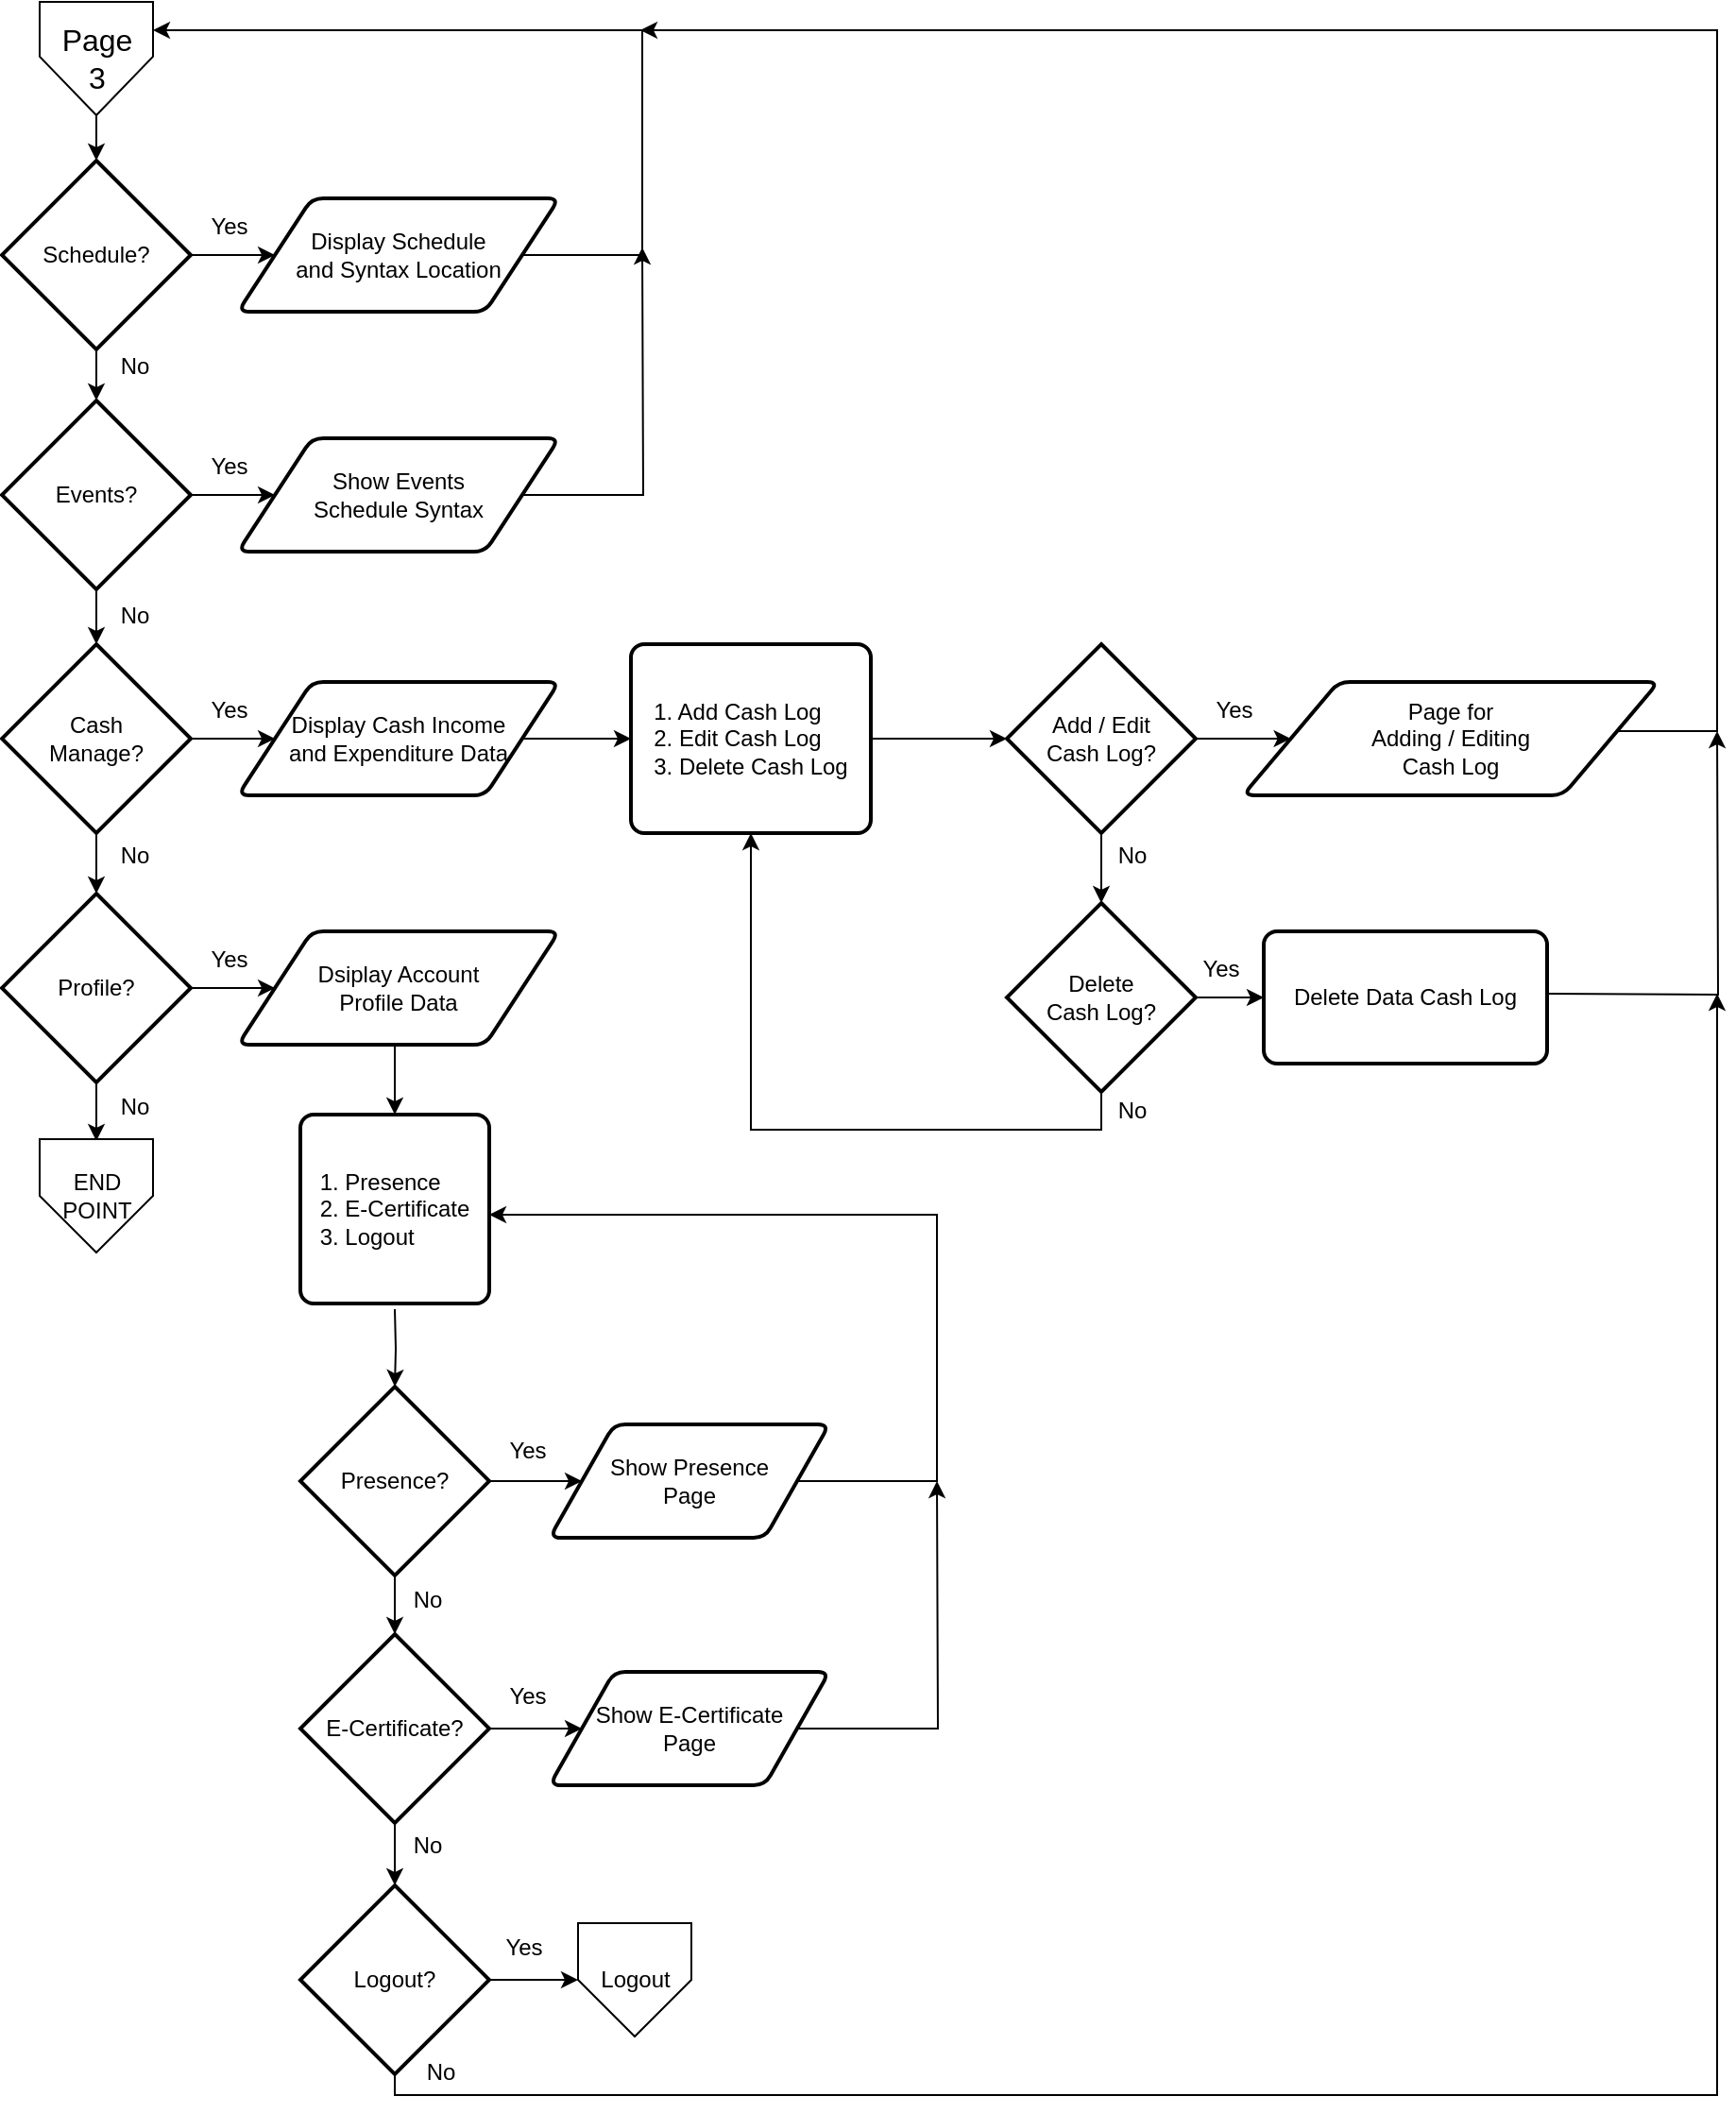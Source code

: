 <mxfile version="24.7.6">
  <diagram name="Page-1" id="k1L-fH-aqej1xiUDdUSh">
    <mxGraphModel dx="1050" dy="611" grid="1" gridSize="10" guides="1" tooltips="1" connect="1" arrows="1" fold="1" page="1" pageScale="1" pageWidth="1169" pageHeight="1654" math="0" shadow="0">
      <root>
        <mxCell id="0" />
        <mxCell id="1" parent="0" />
        <mxCell id="XSzMCote4gQr-xo7A_UP-1" value="&lt;font style=&quot;font-size: 16px;&quot;&gt;Page&lt;/font&gt;&lt;div&gt;&lt;span style=&quot;font-size: 16px;&quot;&gt;3&lt;/span&gt;&lt;/div&gt;" style="verticalLabelPosition=middle;verticalAlign=middle;html=1;shape=offPageConnector;rounded=0;size=0.517;labelPosition=center;align=center;" parent="1" vertex="1">
          <mxGeometry x="147" y="272" width="60" height="60" as="geometry" />
        </mxCell>
        <mxCell id="XSzMCote4gQr-xo7A_UP-2" style="edgeStyle=orthogonalEdgeStyle;rounded=0;orthogonalLoop=1;jettySize=auto;html=1;exitX=1;exitY=0.5;exitDx=0;exitDy=0;exitPerimeter=0;entryX=0;entryY=0.5;entryDx=0;entryDy=0;" parent="1" source="XSzMCote4gQr-xo7A_UP-3" target="XSzMCote4gQr-xo7A_UP-15" edge="1">
          <mxGeometry relative="1" as="geometry" />
        </mxCell>
        <mxCell id="XSzMCote4gQr-xo7A_UP-3" value="Schedule?" style="strokeWidth=2;html=1;shape=mxgraph.flowchart.decision;whiteSpace=wrap;" parent="1" vertex="1">
          <mxGeometry x="127" y="356" width="100" height="100" as="geometry" />
        </mxCell>
        <mxCell id="XSzMCote4gQr-xo7A_UP-4" style="edgeStyle=orthogonalEdgeStyle;rounded=0;orthogonalLoop=1;jettySize=auto;html=1;exitX=0.5;exitY=1;exitDx=0;exitDy=0;entryX=0.5;entryY=0;entryDx=0;entryDy=0;entryPerimeter=0;" parent="1" source="XSzMCote4gQr-xo7A_UP-1" target="XSzMCote4gQr-xo7A_UP-3" edge="1">
          <mxGeometry relative="1" as="geometry" />
        </mxCell>
        <mxCell id="XSzMCote4gQr-xo7A_UP-5" style="edgeStyle=orthogonalEdgeStyle;rounded=0;orthogonalLoop=1;jettySize=auto;html=1;exitX=1;exitY=0.5;exitDx=0;exitDy=0;exitPerimeter=0;entryX=0;entryY=0.5;entryDx=0;entryDy=0;" parent="1" source="XSzMCote4gQr-xo7A_UP-6" target="XSzMCote4gQr-xo7A_UP-17" edge="1">
          <mxGeometry relative="1" as="geometry" />
        </mxCell>
        <mxCell id="XSzMCote4gQr-xo7A_UP-44" value="" style="edgeStyle=orthogonalEdgeStyle;rounded=0;orthogonalLoop=1;jettySize=auto;html=1;" parent="1" source="XSzMCote4gQr-xo7A_UP-6" target="XSzMCote4gQr-xo7A_UP-43" edge="1">
          <mxGeometry relative="1" as="geometry" />
        </mxCell>
        <mxCell id="XSzMCote4gQr-xo7A_UP-6" value="Events?" style="strokeWidth=2;html=1;shape=mxgraph.flowchart.decision;whiteSpace=wrap;" parent="1" vertex="1">
          <mxGeometry x="127" y="483" width="100" height="100" as="geometry" />
        </mxCell>
        <mxCell id="XSzMCote4gQr-xo7A_UP-7" style="edgeStyle=orthogonalEdgeStyle;rounded=0;orthogonalLoop=1;jettySize=auto;html=1;exitX=0.5;exitY=1;exitDx=0;exitDy=0;exitPerimeter=0;entryX=0.5;entryY=0;entryDx=0;entryDy=0;entryPerimeter=0;" parent="1" source="XSzMCote4gQr-xo7A_UP-3" target="XSzMCote4gQr-xo7A_UP-6" edge="1">
          <mxGeometry relative="1" as="geometry" />
        </mxCell>
        <mxCell id="XSzMCote4gQr-xo7A_UP-8" value="" style="edgeStyle=orthogonalEdgeStyle;rounded=0;orthogonalLoop=1;jettySize=auto;html=1;" parent="1" source="XSzMCote4gQr-xo7A_UP-10" target="XSzMCote4gQr-xo7A_UP-19" edge="1">
          <mxGeometry relative="1" as="geometry" />
        </mxCell>
        <mxCell id="XSzMCote4gQr-xo7A_UP-9" value="" style="edgeStyle=orthogonalEdgeStyle;rounded=0;orthogonalLoop=1;jettySize=auto;html=1;" parent="1" source="XSzMCote4gQr-xo7A_UP-10" edge="1">
          <mxGeometry relative="1" as="geometry">
            <mxPoint x="177" y="875" as="targetPoint" />
          </mxGeometry>
        </mxCell>
        <mxCell id="XSzMCote4gQr-xo7A_UP-10" value="Profile?" style="strokeWidth=2;html=1;shape=mxgraph.flowchart.decision;whiteSpace=wrap;" parent="1" vertex="1">
          <mxGeometry x="127" y="744" width="100" height="100" as="geometry" />
        </mxCell>
        <mxCell id="XSzMCote4gQr-xo7A_UP-12" value="No" style="text;html=1;align=center;verticalAlign=middle;resizable=0;points=[];autosize=1;strokeColor=none;fillColor=none;" parent="1" vertex="1">
          <mxGeometry x="177" y="450" width="40" height="30" as="geometry" />
        </mxCell>
        <mxCell id="XSzMCote4gQr-xo7A_UP-14" style="edgeStyle=orthogonalEdgeStyle;rounded=0;orthogonalLoop=1;jettySize=auto;html=1;exitX=1;exitY=0.5;exitDx=0;exitDy=0;entryX=1;entryY=0.25;entryDx=0;entryDy=0;" parent="1" source="XSzMCote4gQr-xo7A_UP-15" target="XSzMCote4gQr-xo7A_UP-1" edge="1">
          <mxGeometry relative="1" as="geometry">
            <mxPoint x="466" y="292" as="targetPoint" />
            <Array as="points">
              <mxPoint x="466" y="406" />
              <mxPoint x="466" y="287" />
            </Array>
          </mxGeometry>
        </mxCell>
        <mxCell id="XSzMCote4gQr-xo7A_UP-15" value="Display Schedule&lt;div&gt;and Syntax Location&lt;/div&gt;" style="shape=parallelogram;html=1;strokeWidth=2;perimeter=parallelogramPerimeter;whiteSpace=wrap;rounded=1;arcSize=12;size=0.23;" parent="1" vertex="1">
          <mxGeometry x="252" y="376" width="170" height="60" as="geometry" />
        </mxCell>
        <mxCell id="XSzMCote4gQr-xo7A_UP-16" style="edgeStyle=orthogonalEdgeStyle;rounded=0;orthogonalLoop=1;jettySize=auto;html=1;exitX=1;exitY=0.5;exitDx=0;exitDy=0;" parent="1" source="XSzMCote4gQr-xo7A_UP-17" edge="1">
          <mxGeometry relative="1" as="geometry">
            <mxPoint x="466" y="402" as="targetPoint" />
          </mxGeometry>
        </mxCell>
        <mxCell id="XSzMCote4gQr-xo7A_UP-17" value="Show Events&lt;div&gt;Schedule Syntax&lt;/div&gt;" style="shape=parallelogram;html=1;strokeWidth=2;perimeter=parallelogramPerimeter;whiteSpace=wrap;rounded=1;arcSize=12;size=0.23;" parent="1" vertex="1">
          <mxGeometry x="252" y="503" width="170" height="60" as="geometry" />
        </mxCell>
        <mxCell id="XSzMCote4gQr-xo7A_UP-58" style="edgeStyle=orthogonalEdgeStyle;rounded=0;orthogonalLoop=1;jettySize=auto;html=1;exitX=0.5;exitY=1;exitDx=0;exitDy=0;entryX=0.5;entryY=0;entryDx=0;entryDy=0;" parent="1" source="XSzMCote4gQr-xo7A_UP-19" target="XSzMCote4gQr-xo7A_UP-22" edge="1">
          <mxGeometry relative="1" as="geometry" />
        </mxCell>
        <mxCell id="XSzMCote4gQr-xo7A_UP-19" value="Dsiplay Account&lt;div&gt;Profile Data&lt;/div&gt;" style="shape=parallelogram;html=1;strokeWidth=2;perimeter=parallelogramPerimeter;whiteSpace=wrap;rounded=1;arcSize=12;size=0.23;" parent="1" vertex="1">
          <mxGeometry x="252" y="764" width="170" height="60" as="geometry" />
        </mxCell>
        <mxCell id="XSzMCote4gQr-xo7A_UP-21" value="" style="edgeStyle=orthogonalEdgeStyle;rounded=0;orthogonalLoop=1;jettySize=auto;html=1;" parent="1" target="XSzMCote4gQr-xo7A_UP-25" edge="1">
          <mxGeometry relative="1" as="geometry">
            <mxPoint x="335" y="964" as="sourcePoint" />
          </mxGeometry>
        </mxCell>
        <mxCell id="XSzMCote4gQr-xo7A_UP-22" value="&lt;div style=&quot;text-align: justify;&quot;&gt;&lt;span style=&quot;background-color: initial;&quot;&gt;1. Presence&lt;/span&gt;&lt;/div&gt;&lt;div style=&quot;text-align: justify;&quot;&gt;2. E-Certificate&lt;/div&gt;&lt;div style=&quot;text-align: justify;&quot;&gt;3. Logout&lt;/div&gt;" style="rounded=1;whiteSpace=wrap;html=1;absoluteArcSize=1;arcSize=14;strokeWidth=2;" parent="1" vertex="1">
          <mxGeometry x="285" y="861" width="100" height="100" as="geometry" />
        </mxCell>
        <mxCell id="XSzMCote4gQr-xo7A_UP-23" value="" style="edgeStyle=orthogonalEdgeStyle;rounded=0;orthogonalLoop=1;jettySize=auto;html=1;" parent="1" source="XSzMCote4gQr-xo7A_UP-25" target="XSzMCote4gQr-xo7A_UP-27" edge="1">
          <mxGeometry relative="1" as="geometry" />
        </mxCell>
        <mxCell id="XSzMCote4gQr-xo7A_UP-24" value="" style="edgeStyle=orthogonalEdgeStyle;rounded=0;orthogonalLoop=1;jettySize=auto;html=1;" parent="1" source="XSzMCote4gQr-xo7A_UP-25" target="XSzMCote4gQr-xo7A_UP-31" edge="1">
          <mxGeometry relative="1" as="geometry" />
        </mxCell>
        <mxCell id="XSzMCote4gQr-xo7A_UP-25" value="Presence?" style="strokeWidth=2;html=1;shape=mxgraph.flowchart.decision;whiteSpace=wrap;" parent="1" vertex="1">
          <mxGeometry x="285" y="1005" width="100" height="100" as="geometry" />
        </mxCell>
        <mxCell id="XSzMCote4gQr-xo7A_UP-26" style="edgeStyle=orthogonalEdgeStyle;rounded=0;orthogonalLoop=1;jettySize=auto;html=1;exitX=1;exitY=0.5;exitDx=0;exitDy=0;entryX=1;entryY=0.5;entryDx=0;entryDy=0;" parent="1" source="XSzMCote4gQr-xo7A_UP-27" edge="1">
          <mxGeometry relative="1" as="geometry">
            <mxPoint x="385" y="914" as="targetPoint" />
            <Array as="points">
              <mxPoint x="622" y="1055" />
              <mxPoint x="622" y="914" />
            </Array>
          </mxGeometry>
        </mxCell>
        <mxCell id="XSzMCote4gQr-xo7A_UP-27" value="Show Presence&lt;div&gt;Page&lt;/div&gt;" style="shape=parallelogram;html=1;strokeWidth=2;perimeter=parallelogramPerimeter;whiteSpace=wrap;rounded=1;arcSize=12;size=0.23;" parent="1" vertex="1">
          <mxGeometry x="417" y="1025" width="148" height="60" as="geometry" />
        </mxCell>
        <mxCell id="XSzMCote4gQr-xo7A_UP-28" value="Yes" style="text;html=1;align=center;verticalAlign=middle;resizable=0;points=[];autosize=1;strokeColor=none;fillColor=none;" parent="1" vertex="1">
          <mxGeometry x="385" y="1024" width="40" height="30" as="geometry" />
        </mxCell>
        <mxCell id="XSzMCote4gQr-xo7A_UP-29" value="" style="edgeStyle=orthogonalEdgeStyle;rounded=0;orthogonalLoop=1;jettySize=auto;html=1;" parent="1" source="XSzMCote4gQr-xo7A_UP-31" target="XSzMCote4gQr-xo7A_UP-33" edge="1">
          <mxGeometry relative="1" as="geometry" />
        </mxCell>
        <mxCell id="XSzMCote4gQr-xo7A_UP-30" value="" style="edgeStyle=orthogonalEdgeStyle;rounded=0;orthogonalLoop=1;jettySize=auto;html=1;" parent="1" source="XSzMCote4gQr-xo7A_UP-31" target="XSzMCote4gQr-xo7A_UP-37" edge="1">
          <mxGeometry relative="1" as="geometry" />
        </mxCell>
        <mxCell id="XSzMCote4gQr-xo7A_UP-31" value="E-Certificate?" style="strokeWidth=2;html=1;shape=mxgraph.flowchart.decision;whiteSpace=wrap;" parent="1" vertex="1">
          <mxGeometry x="285" y="1136" width="100" height="100" as="geometry" />
        </mxCell>
        <mxCell id="XSzMCote4gQr-xo7A_UP-32" style="edgeStyle=orthogonalEdgeStyle;rounded=0;orthogonalLoop=1;jettySize=auto;html=1;exitX=1;exitY=0.5;exitDx=0;exitDy=0;" parent="1" source="XSzMCote4gQr-xo7A_UP-33" edge="1">
          <mxGeometry relative="1" as="geometry">
            <mxPoint x="622" y="1055" as="targetPoint" />
          </mxGeometry>
        </mxCell>
        <mxCell id="XSzMCote4gQr-xo7A_UP-33" value="Show E-Certificate&lt;div&gt;Page&lt;/div&gt;" style="shape=parallelogram;html=1;strokeWidth=2;perimeter=parallelogramPerimeter;whiteSpace=wrap;rounded=1;arcSize=12;size=0.23;" parent="1" vertex="1">
          <mxGeometry x="417" y="1156" width="148" height="60" as="geometry" />
        </mxCell>
        <mxCell id="XSzMCote4gQr-xo7A_UP-34" value="Yes" style="text;html=1;align=center;verticalAlign=middle;resizable=0;points=[];autosize=1;strokeColor=none;fillColor=none;" parent="1" vertex="1">
          <mxGeometry x="385" y="1154" width="40" height="30" as="geometry" />
        </mxCell>
        <mxCell id="XSzMCote4gQr-xo7A_UP-36" value="" style="edgeStyle=orthogonalEdgeStyle;rounded=0;orthogonalLoop=1;jettySize=auto;html=1;" parent="1" source="XSzMCote4gQr-xo7A_UP-37" target="XSzMCote4gQr-xo7A_UP-41" edge="1">
          <mxGeometry relative="1" as="geometry" />
        </mxCell>
        <mxCell id="XSzMCote4gQr-xo7A_UP-74" style="edgeStyle=orthogonalEdgeStyle;rounded=0;orthogonalLoop=1;jettySize=auto;html=1;exitX=0.5;exitY=1;exitDx=0;exitDy=0;exitPerimeter=0;" parent="1" source="XSzMCote4gQr-xo7A_UP-37" edge="1">
          <mxGeometry relative="1" as="geometry">
            <mxPoint x="1035" y="797" as="targetPoint" />
            <mxPoint x="335" y="1365" as="sourcePoint" />
            <Array as="points">
              <mxPoint x="335" y="1380" />
              <mxPoint x="1035" y="1380" />
            </Array>
          </mxGeometry>
        </mxCell>
        <mxCell id="XSzMCote4gQr-xo7A_UP-37" value="Logout?" style="strokeWidth=2;html=1;shape=mxgraph.flowchart.decision;whiteSpace=wrap;" parent="1" vertex="1">
          <mxGeometry x="285" y="1269" width="100" height="100" as="geometry" />
        </mxCell>
        <mxCell id="XSzMCote4gQr-xo7A_UP-39" value="No" style="text;html=1;align=center;verticalAlign=middle;resizable=0;points=[];autosize=1;strokeColor=none;fillColor=none;" parent="1" vertex="1">
          <mxGeometry x="332" y="1103" width="40" height="30" as="geometry" />
        </mxCell>
        <mxCell id="XSzMCote4gQr-xo7A_UP-40" value="No" style="text;html=1;align=center;verticalAlign=middle;resizable=0;points=[];autosize=1;strokeColor=none;fillColor=none;" parent="1" vertex="1">
          <mxGeometry x="332" y="1233" width="40" height="30" as="geometry" />
        </mxCell>
        <mxCell id="XSzMCote4gQr-xo7A_UP-41" value="&lt;span style=&quot;background-color: initial;&quot;&gt;Logout&lt;/span&gt;" style="verticalLabelPosition=middle;verticalAlign=middle;html=1;shape=offPageConnector;rounded=0;size=0.5;labelPosition=center;align=center;" parent="1" vertex="1">
          <mxGeometry x="432" y="1289" width="60" height="60" as="geometry" />
        </mxCell>
        <mxCell id="XSzMCote4gQr-xo7A_UP-42" value="Yes" style="text;html=1;align=center;verticalAlign=middle;resizable=0;points=[];autosize=1;strokeColor=none;fillColor=none;" parent="1" vertex="1">
          <mxGeometry x="383" y="1287" width="40" height="30" as="geometry" />
        </mxCell>
        <mxCell id="XSzMCote4gQr-xo7A_UP-49" value="" style="edgeStyle=orthogonalEdgeStyle;rounded=0;orthogonalLoop=1;jettySize=auto;html=1;" parent="1" source="XSzMCote4gQr-xo7A_UP-43" target="XSzMCote4gQr-xo7A_UP-47" edge="1">
          <mxGeometry relative="1" as="geometry" />
        </mxCell>
        <mxCell id="XSzMCote4gQr-xo7A_UP-51" value="" style="edgeStyle=orthogonalEdgeStyle;rounded=0;orthogonalLoop=1;jettySize=auto;html=1;" parent="1" source="XSzMCote4gQr-xo7A_UP-43" target="XSzMCote4gQr-xo7A_UP-10" edge="1">
          <mxGeometry relative="1" as="geometry" />
        </mxCell>
        <mxCell id="XSzMCote4gQr-xo7A_UP-43" value="Cash&lt;div&gt;Manage?&lt;/div&gt;" style="strokeWidth=2;html=1;shape=mxgraph.flowchart.decision;whiteSpace=wrap;" parent="1" vertex="1">
          <mxGeometry x="127" y="612" width="100" height="100" as="geometry" />
        </mxCell>
        <mxCell id="XSzMCote4gQr-xo7A_UP-45" value="No" style="text;html=1;align=center;verticalAlign=middle;resizable=0;points=[];autosize=1;strokeColor=none;fillColor=none;" parent="1" vertex="1">
          <mxGeometry x="177" y="582" width="40" height="30" as="geometry" />
        </mxCell>
        <mxCell id="XSzMCote4gQr-xo7A_UP-46" value="" style="edgeStyle=orthogonalEdgeStyle;rounded=0;orthogonalLoop=1;jettySize=auto;html=1;" parent="1" source="XSzMCote4gQr-xo7A_UP-47" target="XSzMCote4gQr-xo7A_UP-48" edge="1">
          <mxGeometry relative="1" as="geometry" />
        </mxCell>
        <mxCell id="XSzMCote4gQr-xo7A_UP-47" value="Display Cash Income&lt;div&gt;and Expenditure Data&lt;/div&gt;" style="shape=parallelogram;html=1;strokeWidth=2;perimeter=parallelogramPerimeter;whiteSpace=wrap;rounded=1;arcSize=12;size=0.23;" parent="1" vertex="1">
          <mxGeometry x="252" y="632" width="170" height="60" as="geometry" />
        </mxCell>
        <mxCell id="XSzMCote4gQr-xo7A_UP-63" value="" style="edgeStyle=orthogonalEdgeStyle;rounded=0;orthogonalLoop=1;jettySize=auto;html=1;" parent="1" source="XSzMCote4gQr-xo7A_UP-48" target="XSzMCote4gQr-xo7A_UP-59" edge="1">
          <mxGeometry relative="1" as="geometry" />
        </mxCell>
        <mxCell id="XSzMCote4gQr-xo7A_UP-48" value="&lt;div style=&quot;text-align: justify;&quot;&gt;&lt;span style=&quot;background-color: initial;&quot;&gt;1. Add Cash Log&lt;/span&gt;&lt;/div&gt;&lt;div style=&quot;text-align: justify;&quot;&gt;2. Edit Cash Log&lt;/div&gt;&lt;div style=&quot;text-align: justify;&quot;&gt;3. Delete Cash Log&lt;/div&gt;" style="rounded=1;whiteSpace=wrap;html=1;absoluteArcSize=1;arcSize=14;strokeWidth=2;align=center;" parent="1" vertex="1">
          <mxGeometry x="460" y="612" width="127" height="100" as="geometry" />
        </mxCell>
        <mxCell id="XSzMCote4gQr-xo7A_UP-50" value="Yes" style="text;html=1;align=center;verticalAlign=middle;resizable=0;points=[];autosize=1;strokeColor=none;fillColor=none;" parent="1" vertex="1">
          <mxGeometry x="227" y="632" width="40" height="30" as="geometry" />
        </mxCell>
        <mxCell id="XSzMCote4gQr-xo7A_UP-64" value="" style="edgeStyle=orthogonalEdgeStyle;rounded=0;orthogonalLoop=1;jettySize=auto;html=1;" parent="1" source="XSzMCote4gQr-xo7A_UP-59" target="XSzMCote4gQr-xo7A_UP-60" edge="1">
          <mxGeometry relative="1" as="geometry" />
        </mxCell>
        <mxCell id="XSzMCote4gQr-xo7A_UP-66" value="" style="edgeStyle=orthogonalEdgeStyle;rounded=0;orthogonalLoop=1;jettySize=auto;html=1;" parent="1" source="XSzMCote4gQr-xo7A_UP-59" target="XSzMCote4gQr-xo7A_UP-61" edge="1">
          <mxGeometry relative="1" as="geometry" />
        </mxCell>
        <mxCell id="XSzMCote4gQr-xo7A_UP-59" value="Add / Edit&lt;div&gt;Cash Log?&lt;/div&gt;" style="strokeWidth=2;html=1;shape=mxgraph.flowchart.decision;whiteSpace=wrap;" parent="1" vertex="1">
          <mxGeometry x="659" y="612" width="100" height="100" as="geometry" />
        </mxCell>
        <mxCell id="XSzMCote4gQr-xo7A_UP-73" style="edgeStyle=elbowEdgeStyle;rounded=0;orthogonalLoop=1;jettySize=auto;html=1;exitX=1;exitY=0.5;exitDx=0;exitDy=0;" parent="1" edge="1">
          <mxGeometry relative="1" as="geometry">
            <mxPoint x="465" y="287" as="targetPoint" />
            <Array as="points">
              <mxPoint x="1035" y="507" />
            </Array>
            <mxPoint x="978.7" y="658" as="sourcePoint" />
          </mxGeometry>
        </mxCell>
        <mxCell id="XSzMCote4gQr-xo7A_UP-60" value="Page for&lt;div&gt;Adding / Editing&lt;/div&gt;&lt;div&gt;Cash Log&lt;/div&gt;" style="shape=parallelogram;html=1;strokeWidth=2;perimeter=parallelogramPerimeter;whiteSpace=wrap;rounded=1;arcSize=12;size=0.23;" parent="1" vertex="1">
          <mxGeometry x="784" y="632" width="220" height="60" as="geometry" />
        </mxCell>
        <mxCell id="XSzMCote4gQr-xo7A_UP-68" value="" style="edgeStyle=orthogonalEdgeStyle;rounded=0;orthogonalLoop=1;jettySize=auto;html=1;" parent="1" source="XSzMCote4gQr-xo7A_UP-61" target="XSzMCote4gQr-xo7A_UP-62" edge="1">
          <mxGeometry relative="1" as="geometry" />
        </mxCell>
        <mxCell id="XSzMCote4gQr-xo7A_UP-70" style="edgeStyle=orthogonalEdgeStyle;rounded=0;orthogonalLoop=1;jettySize=auto;html=1;exitX=0.5;exitY=1;exitDx=0;exitDy=0;exitPerimeter=0;entryX=0.5;entryY=1;entryDx=0;entryDy=0;" parent="1" source="XSzMCote4gQr-xo7A_UP-61" target="XSzMCote4gQr-xo7A_UP-48" edge="1">
          <mxGeometry relative="1" as="geometry" />
        </mxCell>
        <mxCell id="XSzMCote4gQr-xo7A_UP-61" value="Delete&lt;div&gt;Cash Log?&lt;/div&gt;" style="strokeWidth=2;html=1;shape=mxgraph.flowchart.decision;whiteSpace=wrap;" parent="1" vertex="1">
          <mxGeometry x="659" y="749" width="100" height="100" as="geometry" />
        </mxCell>
        <mxCell id="XSzMCote4gQr-xo7A_UP-72" style="edgeStyle=orthogonalEdgeStyle;rounded=0;orthogonalLoop=1;jettySize=auto;html=1;exitX=1;exitY=0.5;exitDx=0;exitDy=0;" parent="1" edge="1">
          <mxGeometry relative="1" as="geometry">
            <mxPoint x="1035" y="658" as="targetPoint" />
            <mxPoint x="945" y="797" as="sourcePoint" />
          </mxGeometry>
        </mxCell>
        <mxCell id="XSzMCote4gQr-xo7A_UP-62" value="Delete Data Cash Log" style="rounded=1;whiteSpace=wrap;html=1;absoluteArcSize=1;arcSize=14;strokeWidth=2;" parent="1" vertex="1">
          <mxGeometry x="795" y="764" width="150" height="70" as="geometry" />
        </mxCell>
        <mxCell id="XSzMCote4gQr-xo7A_UP-65" value="Yes" style="text;html=1;align=center;verticalAlign=middle;resizable=0;points=[];autosize=1;strokeColor=none;fillColor=none;" parent="1" vertex="1">
          <mxGeometry x="759" y="632" width="40" height="30" as="geometry" />
        </mxCell>
        <mxCell id="XSzMCote4gQr-xo7A_UP-67" value="No" style="text;html=1;align=center;verticalAlign=middle;resizable=0;points=[];autosize=1;strokeColor=none;fillColor=none;" parent="1" vertex="1">
          <mxGeometry x="705" y="709" width="40" height="30" as="geometry" />
        </mxCell>
        <mxCell id="XSzMCote4gQr-xo7A_UP-69" value="Yes" style="text;html=1;align=center;verticalAlign=middle;resizable=0;points=[];autosize=1;strokeColor=none;fillColor=none;" parent="1" vertex="1">
          <mxGeometry x="752" y="769" width="40" height="30" as="geometry" />
        </mxCell>
        <mxCell id="XSzMCote4gQr-xo7A_UP-71" value="No" style="text;html=1;align=center;verticalAlign=middle;resizable=0;points=[];autosize=1;strokeColor=none;fillColor=none;" parent="1" vertex="1">
          <mxGeometry x="705" y="844" width="40" height="30" as="geometry" />
        </mxCell>
        <mxCell id="XSzMCote4gQr-xo7A_UP-75" value="No" style="text;html=1;align=center;verticalAlign=middle;resizable=0;points=[];autosize=1;strokeColor=none;fillColor=none;" parent="1" vertex="1">
          <mxGeometry x="339" y="1353" width="40" height="30" as="geometry" />
        </mxCell>
        <mxCell id="XSzMCote4gQr-xo7A_UP-76" value="No" style="text;html=1;align=center;verticalAlign=middle;resizable=0;points=[];autosize=1;strokeColor=none;fillColor=none;" parent="1" vertex="1">
          <mxGeometry x="177" y="709" width="40" height="30" as="geometry" />
        </mxCell>
        <mxCell id="XSzMCote4gQr-xo7A_UP-77" value="Yes" style="text;html=1;align=center;verticalAlign=middle;resizable=0;points=[];autosize=1;strokeColor=none;fillColor=none;" parent="1" vertex="1">
          <mxGeometry x="227" y="764" width="40" height="30" as="geometry" />
        </mxCell>
        <mxCell id="XSzMCote4gQr-xo7A_UP-78" value="No" style="text;html=1;align=center;verticalAlign=middle;resizable=0;points=[];autosize=1;strokeColor=none;fillColor=none;" parent="1" vertex="1">
          <mxGeometry x="177" y="842" width="40" height="30" as="geometry" />
        </mxCell>
        <mxCell id="XSzMCote4gQr-xo7A_UP-79" value="Yes" style="text;html=1;align=center;verticalAlign=middle;resizable=0;points=[];autosize=1;strokeColor=none;fillColor=none;" parent="1" vertex="1">
          <mxGeometry x="227" y="503" width="40" height="30" as="geometry" />
        </mxCell>
        <mxCell id="XSzMCote4gQr-xo7A_UP-80" value="Yes" style="text;html=1;align=center;verticalAlign=middle;resizable=0;points=[];autosize=1;strokeColor=none;fillColor=none;" parent="1" vertex="1">
          <mxGeometry x="227" y="376" width="40" height="30" as="geometry" />
        </mxCell>
        <mxCell id="BGAgBEuzldwWwedri7fR-1" value="END&lt;div&gt;POINT&lt;/div&gt;" style="verticalLabelPosition=middle;verticalAlign=middle;html=1;shape=offPageConnector;rounded=0;size=0.5;labelPosition=center;align=center;" parent="1" vertex="1">
          <mxGeometry x="147" y="874" width="60" height="60" as="geometry" />
        </mxCell>
      </root>
    </mxGraphModel>
  </diagram>
</mxfile>
